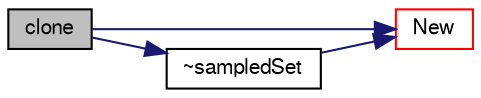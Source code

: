 digraph "clone"
{
  bgcolor="transparent";
  edge [fontname="FreeSans",fontsize="10",labelfontname="FreeSans",labelfontsize="10"];
  node [fontname="FreeSans",fontsize="10",shape=record];
  rankdir="LR";
  Node1178 [label="clone",height=0.2,width=0.4,color="black", fillcolor="grey75", style="filled", fontcolor="black"];
  Node1178 -> Node1179 [color="midnightblue",fontsize="10",style="solid",fontname="FreeSans"];
  Node1179 [label="New",height=0.2,width=0.4,color="red",URL="$a29314.html#ada07e0122f74ef1e89c399515744d472",tooltip="Return a reference to the selected sampledSet. "];
  Node1178 -> Node1482 [color="midnightblue",fontsize="10",style="solid",fontname="FreeSans"];
  Node1482 [label="~sampledSet",height=0.2,width=0.4,color="black",URL="$a29314.html#a6b7d8e31bf4866cf3c3ce8cef566a3f7",tooltip="Destructor. "];
  Node1482 -> Node1179 [color="midnightblue",fontsize="10",style="solid",fontname="FreeSans"];
}
